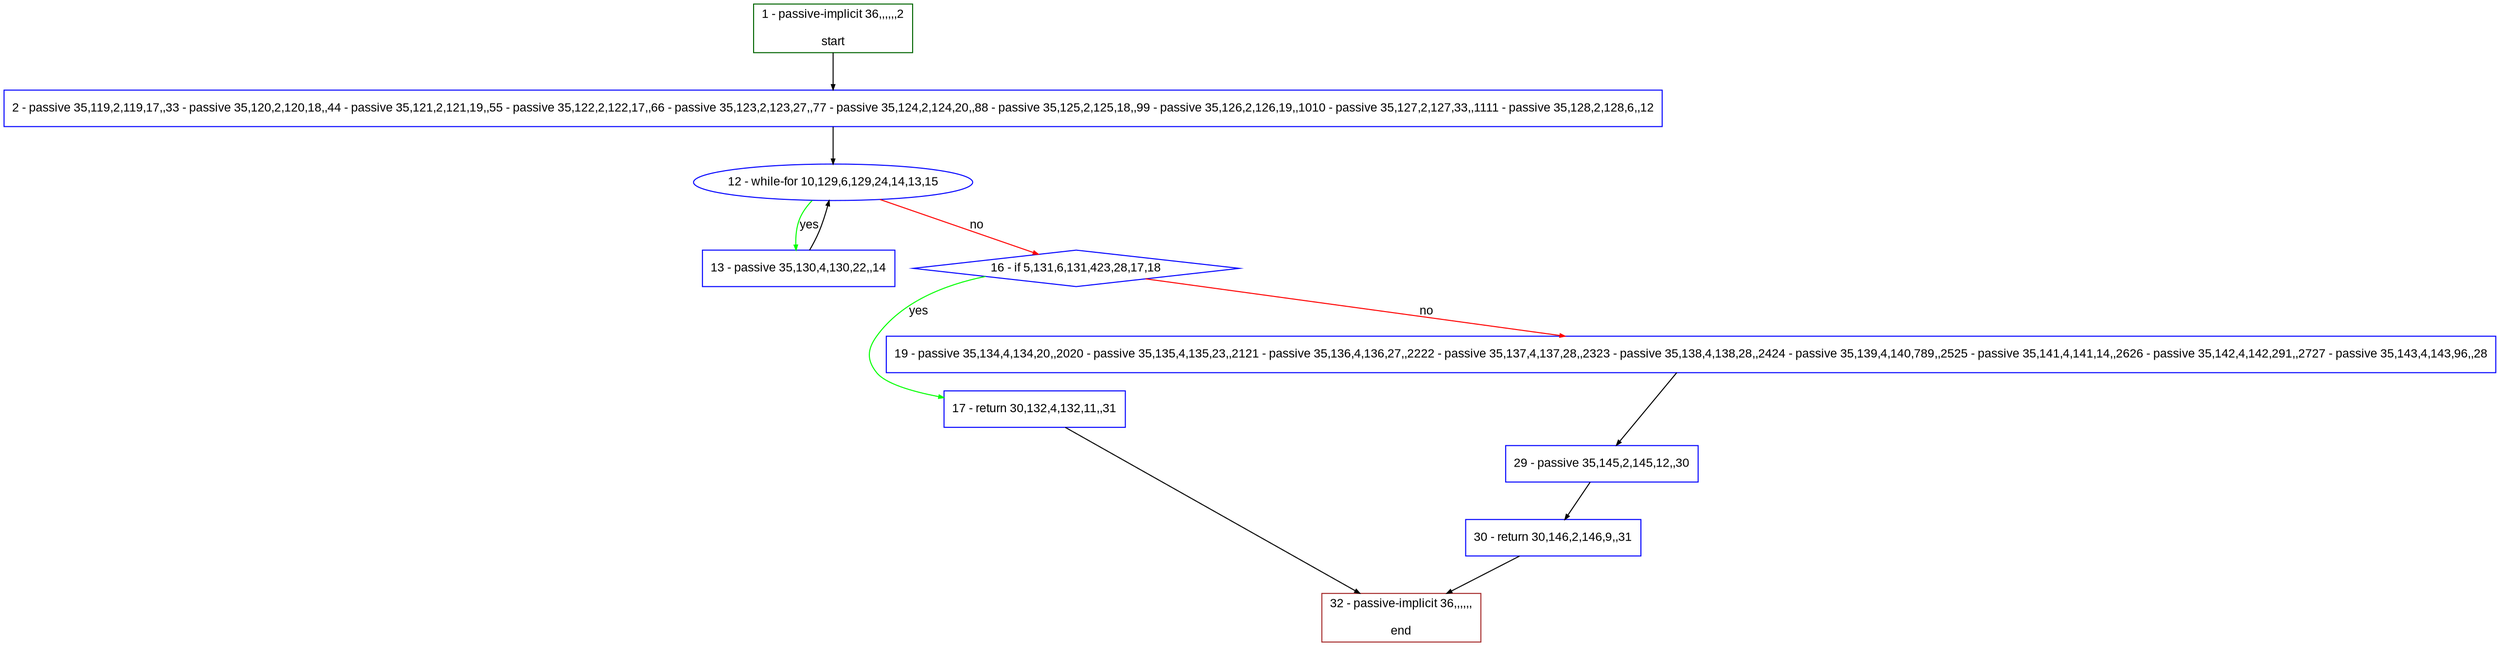 digraph "" {
  graph [pack="true", label="", fontsize="12", packmode="clust", fontname="Arial", fillcolor="#FFFFCC", bgcolor="white", style="rounded,filled", compound="true"];
  node [node_initialized="no", label="", color="grey", fontsize="12", fillcolor="white", fontname="Arial", style="filled", shape="rectangle", compound="true", fixedsize="false"];
  edge [fontcolor="black", arrowhead="normal", arrowtail="none", arrowsize="0.5", ltail="", label="", color="black", fontsize="12", lhead="", fontname="Arial", dir="forward", compound="true"];
  __N1 [label="2 - passive 35,119,2,119,17,,33 - passive 35,120,2,120,18,,44 - passive 35,121,2,121,19,,55 - passive 35,122,2,122,17,,66 - passive 35,123,2,123,27,,77 - passive 35,124,2,124,20,,88 - passive 35,125,2,125,18,,99 - passive 35,126,2,126,19,,1010 - passive 35,127,2,127,33,,1111 - passive 35,128,2,128,6,,12", color="#0000ff", fillcolor="#ffffff", style="filled", shape="box"];
  __N2 [label="1 - passive-implicit 36,,,,,,2\n\nstart", color="#006400", fillcolor="#ffffff", style="filled", shape="box"];
  __N3 [label="12 - while-for 10,129,6,129,24,14,13,15", color="#0000ff", fillcolor="#ffffff", style="filled", shape="oval"];
  __N4 [label="13 - passive 35,130,4,130,22,,14", color="#0000ff", fillcolor="#ffffff", style="filled", shape="box"];
  __N5 [label="16 - if 5,131,6,131,423,28,17,18", color="#0000ff", fillcolor="#ffffff", style="filled", shape="diamond"];
  __N6 [label="17 - return 30,132,4,132,11,,31", color="#0000ff", fillcolor="#ffffff", style="filled", shape="box"];
  __N7 [label="19 - passive 35,134,4,134,20,,2020 - passive 35,135,4,135,23,,2121 - passive 35,136,4,136,27,,2222 - passive 35,137,4,137,28,,2323 - passive 35,138,4,138,28,,2424 - passive 35,139,4,140,789,,2525 - passive 35,141,4,141,14,,2626 - passive 35,142,4,142,291,,2727 - passive 35,143,4,143,96,,28", color="#0000ff", fillcolor="#ffffff", style="filled", shape="box"];
  __N8 [label="32 - passive-implicit 36,,,,,,\n\nend", color="#a52a2a", fillcolor="#ffffff", style="filled", shape="box"];
  __N9 [label="29 - passive 35,145,2,145,12,,30", color="#0000ff", fillcolor="#ffffff", style="filled", shape="box"];
  __N10 [label="30 - return 30,146,2,146,9,,31", color="#0000ff", fillcolor="#ffffff", style="filled", shape="box"];
  __N2 -> __N1 [arrowhead="normal", arrowtail="none", color="#000000", label="", dir="forward"];
  __N1 -> __N3 [arrowhead="normal", arrowtail="none", color="#000000", label="", dir="forward"];
  __N3 -> __N4 [arrowhead="normal", arrowtail="none", color="#00ff00", label="yes", dir="forward"];
  __N4 -> __N3 [arrowhead="normal", arrowtail="none", color="#000000", label="", dir="forward"];
  __N3 -> __N5 [arrowhead="normal", arrowtail="none", color="#ff0000", label="no", dir="forward"];
  __N5 -> __N6 [arrowhead="normal", arrowtail="none", color="#00ff00", label="yes", dir="forward"];
  __N5 -> __N7 [arrowhead="normal", arrowtail="none", color="#ff0000", label="no", dir="forward"];
  __N6 -> __N8 [arrowhead="normal", arrowtail="none", color="#000000", label="", dir="forward"];
  __N7 -> __N9 [arrowhead="normal", arrowtail="none", color="#000000", label="", dir="forward"];
  __N9 -> __N10 [arrowhead="normal", arrowtail="none", color="#000000", label="", dir="forward"];
  __N10 -> __N8 [arrowhead="normal", arrowtail="none", color="#000000", label="", dir="forward"];
}
